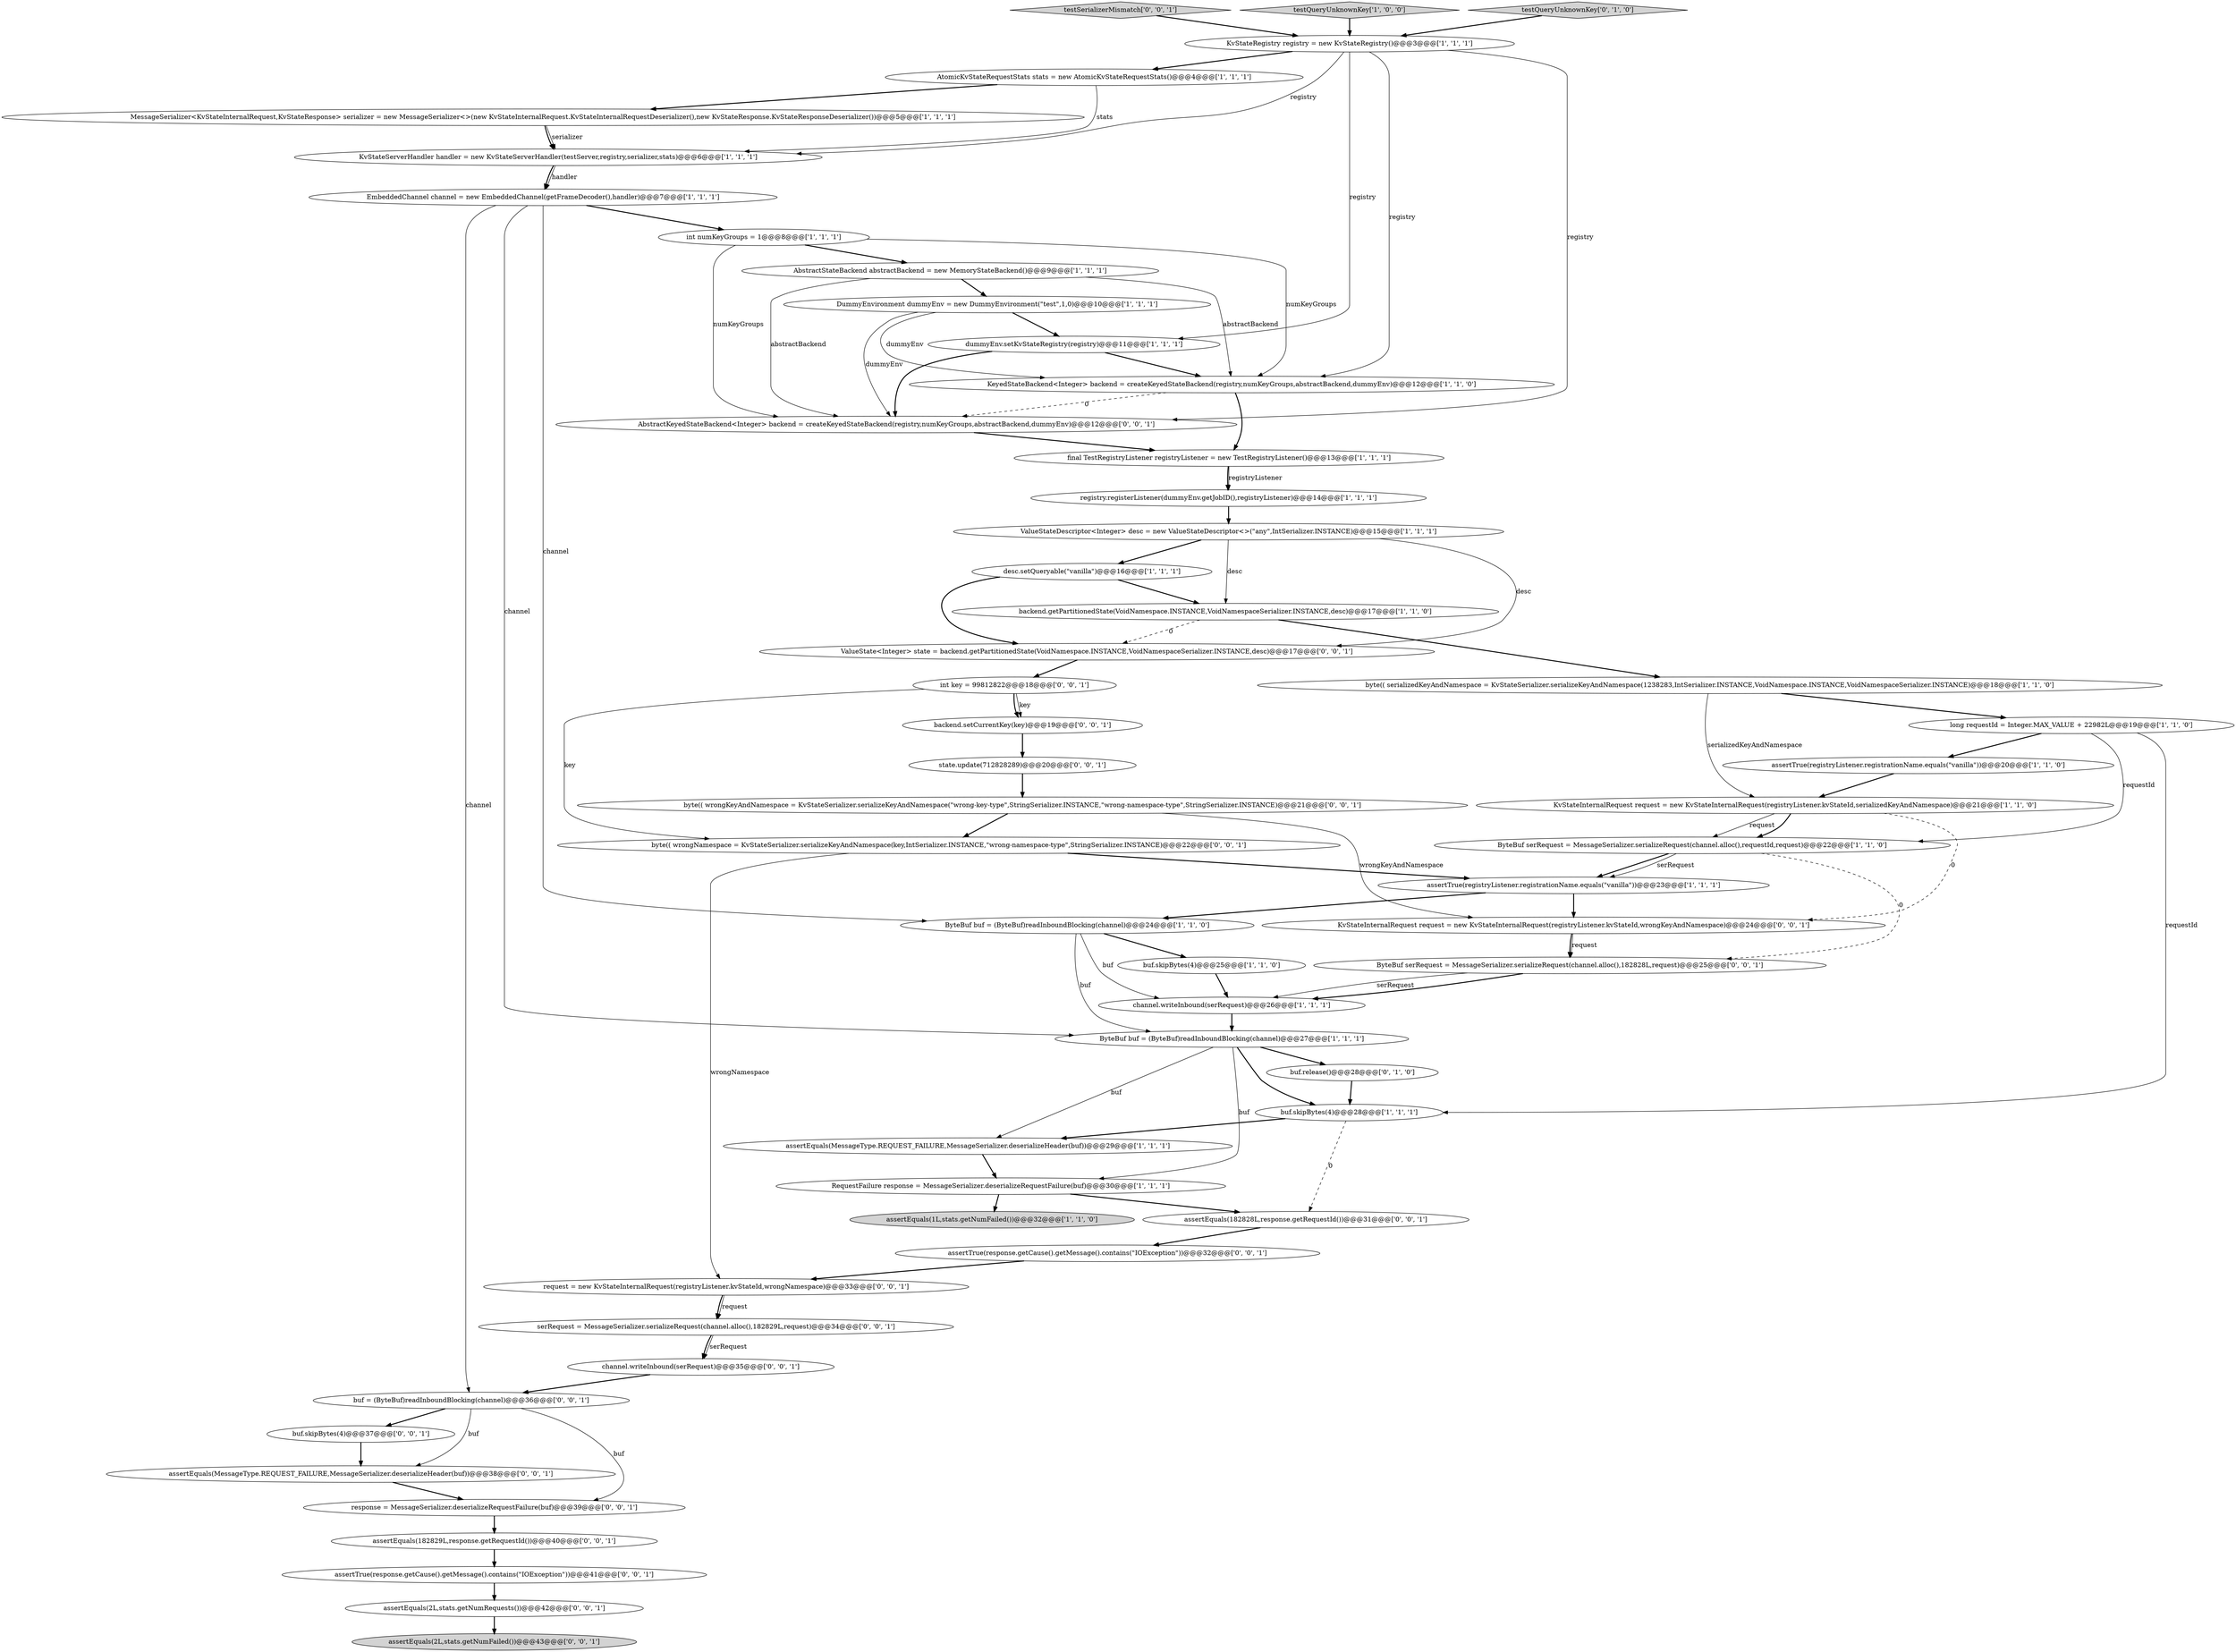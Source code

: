 digraph {
9 [style = filled, label = "ByteBuf serRequest = MessageSerializer.serializeRequest(channel.alloc(),requestId,request)@@@22@@@['1', '1', '0']", fillcolor = white, shape = ellipse image = "AAA0AAABBB1BBB"];
42 [style = filled, label = "assertTrue(response.getCause().getMessage().contains(\"IOException\"))@@@32@@@['0', '0', '1']", fillcolor = white, shape = ellipse image = "AAA0AAABBB3BBB"];
36 [style = filled, label = "ByteBuf serRequest = MessageSerializer.serializeRequest(channel.alloc(),182828L,request)@@@25@@@['0', '0', '1']", fillcolor = white, shape = ellipse image = "AAA0AAABBB3BBB"];
51 [style = filled, label = "backend.setCurrentKey(key)@@@19@@@['0', '0', '1']", fillcolor = white, shape = ellipse image = "AAA0AAABBB3BBB"];
44 [style = filled, label = "request = new KvStateInternalRequest(registryListener.kvStateId,wrongNamespace)@@@33@@@['0', '0', '1']", fillcolor = white, shape = ellipse image = "AAA0AAABBB3BBB"];
35 [style = filled, label = "buf = (ByteBuf)readInboundBlocking(channel)@@@36@@@['0', '0', '1']", fillcolor = white, shape = ellipse image = "AAA0AAABBB3BBB"];
4 [style = filled, label = "ByteBuf buf = (ByteBuf)readInboundBlocking(channel)@@@27@@@['1', '1', '1']", fillcolor = white, shape = ellipse image = "AAA0AAABBB1BBB"];
10 [style = filled, label = "KvStateRegistry registry = new KvStateRegistry()@@@3@@@['1', '1', '1']", fillcolor = white, shape = ellipse image = "AAA0AAABBB1BBB"];
7 [style = filled, label = "buf.skipBytes(4)@@@25@@@['1', '1', '0']", fillcolor = white, shape = ellipse image = "AAA0AAABBB1BBB"];
30 [style = filled, label = "buf.release()@@@28@@@['0', '1', '0']", fillcolor = white, shape = ellipse image = "AAA1AAABBB2BBB"];
49 [style = filled, label = "state.update(712828289)@@@20@@@['0', '0', '1']", fillcolor = white, shape = ellipse image = "AAA0AAABBB3BBB"];
0 [style = filled, label = "registry.registerListener(dummyEnv.getJobID(),registryListener)@@@14@@@['1', '1', '1']", fillcolor = white, shape = ellipse image = "AAA0AAABBB1BBB"];
47 [style = filled, label = "assertEquals(182828L,response.getRequestId())@@@31@@@['0', '0', '1']", fillcolor = white, shape = ellipse image = "AAA0AAABBB3BBB"];
5 [style = filled, label = "int numKeyGroups = 1@@@8@@@['1', '1', '1']", fillcolor = white, shape = ellipse image = "AAA0AAABBB1BBB"];
23 [style = filled, label = "MessageSerializer<KvStateInternalRequest,KvStateResponse> serializer = new MessageSerializer<>(new KvStateInternalRequest.KvStateInternalRequestDeserializer(),new KvStateResponse.KvStateResponseDeserializer())@@@5@@@['1', '1', '1']", fillcolor = white, shape = ellipse image = "AAA0AAABBB1BBB"];
16 [style = filled, label = "final TestRegistryListener registryListener = new TestRegistryListener()@@@13@@@['1', '1', '1']", fillcolor = white, shape = ellipse image = "AAA0AAABBB1BBB"];
40 [style = filled, label = "int key = 99812822@@@18@@@['0', '0', '1']", fillcolor = white, shape = ellipse image = "AAA0AAABBB3BBB"];
6 [style = filled, label = "DummyEnvironment dummyEnv = new DummyEnvironment(\"test\",1,0)@@@10@@@['1', '1', '1']", fillcolor = white, shape = ellipse image = "AAA0AAABBB1BBB"];
1 [style = filled, label = "byte(( serializedKeyAndNamespace = KvStateSerializer.serializeKeyAndNamespace(1238283,IntSerializer.INSTANCE,VoidNamespace.INSTANCE,VoidNamespaceSerializer.INSTANCE)@@@18@@@['1', '1', '0']", fillcolor = white, shape = ellipse image = "AAA0AAABBB1BBB"];
48 [style = filled, label = "testSerializerMismatch['0', '0', '1']", fillcolor = lightgray, shape = diamond image = "AAA0AAABBB3BBB"];
32 [style = filled, label = "serRequest = MessageSerializer.serializeRequest(channel.alloc(),182829L,request)@@@34@@@['0', '0', '1']", fillcolor = white, shape = ellipse image = "AAA0AAABBB3BBB"];
17 [style = filled, label = "long requestId = Integer.MAX_VALUE + 22982L@@@19@@@['1', '1', '0']", fillcolor = white, shape = ellipse image = "AAA0AAABBB1BBB"];
34 [style = filled, label = "assertTrue(response.getCause().getMessage().contains(\"IOException\"))@@@41@@@['0', '0', '1']", fillcolor = white, shape = ellipse image = "AAA0AAABBB3BBB"];
13 [style = filled, label = "AbstractStateBackend abstractBackend = new MemoryStateBackend()@@@9@@@['1', '1', '1']", fillcolor = white, shape = ellipse image = "AAA0AAABBB1BBB"];
50 [style = filled, label = "assertEquals(MessageType.REQUEST_FAILURE,MessageSerializer.deserializeHeader(buf))@@@38@@@['0', '0', '1']", fillcolor = white, shape = ellipse image = "AAA0AAABBB3BBB"];
20 [style = filled, label = "KvStateServerHandler handler = new KvStateServerHandler(testServer,registry,serializer,stats)@@@6@@@['1', '1', '1']", fillcolor = white, shape = ellipse image = "AAA0AAABBB1BBB"];
21 [style = filled, label = "desc.setQueryable(\"vanilla\")@@@16@@@['1', '1', '1']", fillcolor = white, shape = ellipse image = "AAA0AAABBB1BBB"];
15 [style = filled, label = "testQueryUnknownKey['1', '0', '0']", fillcolor = lightgray, shape = diamond image = "AAA0AAABBB1BBB"];
46 [style = filled, label = "AbstractKeyedStateBackend<Integer> backend = createKeyedStateBackend(registry,numKeyGroups,abstractBackend,dummyEnv)@@@12@@@['0', '0', '1']", fillcolor = white, shape = ellipse image = "AAA0AAABBB3BBB"];
25 [style = filled, label = "assertEquals(1L,stats.getNumFailed())@@@32@@@['1', '1', '0']", fillcolor = lightgray, shape = ellipse image = "AAA0AAABBB1BBB"];
41 [style = filled, label = "assertEquals(2L,stats.getNumFailed())@@@43@@@['0', '0', '1']", fillcolor = lightgray, shape = ellipse image = "AAA0AAABBB3BBB"];
26 [style = filled, label = "buf.skipBytes(4)@@@28@@@['1', '1', '1']", fillcolor = white, shape = ellipse image = "AAA0AAABBB1BBB"];
11 [style = filled, label = "dummyEnv.setKvStateRegistry(registry)@@@11@@@['1', '1', '1']", fillcolor = white, shape = ellipse image = "AAA0AAABBB1BBB"];
31 [style = filled, label = "testQueryUnknownKey['0', '1', '0']", fillcolor = lightgray, shape = diamond image = "AAA0AAABBB2BBB"];
22 [style = filled, label = "RequestFailure response = MessageSerializer.deserializeRequestFailure(buf)@@@30@@@['1', '1', '1']", fillcolor = white, shape = ellipse image = "AAA0AAABBB1BBB"];
54 [style = filled, label = "byte(( wrongKeyAndNamespace = KvStateSerializer.serializeKeyAndNamespace(\"wrong-key-type\",StringSerializer.INSTANCE,\"wrong-namespace-type\",StringSerializer.INSTANCE)@@@21@@@['0', '0', '1']", fillcolor = white, shape = ellipse image = "AAA0AAABBB3BBB"];
52 [style = filled, label = "assertEquals(182829L,response.getRequestId())@@@40@@@['0', '0', '1']", fillcolor = white, shape = ellipse image = "AAA0AAABBB3BBB"];
12 [style = filled, label = "ByteBuf buf = (ByteBuf)readInboundBlocking(channel)@@@24@@@['1', '1', '0']", fillcolor = white, shape = ellipse image = "AAA0AAABBB1BBB"];
33 [style = filled, label = "buf.skipBytes(4)@@@37@@@['0', '0', '1']", fillcolor = white, shape = ellipse image = "AAA0AAABBB3BBB"];
43 [style = filled, label = "ValueState<Integer> state = backend.getPartitionedState(VoidNamespace.INSTANCE,VoidNamespaceSerializer.INSTANCE,desc)@@@17@@@['0', '0', '1']", fillcolor = white, shape = ellipse image = "AAA0AAABBB3BBB"];
3 [style = filled, label = "assertTrue(registryListener.registrationName.equals(\"vanilla\"))@@@20@@@['1', '1', '0']", fillcolor = white, shape = ellipse image = "AAA0AAABBB1BBB"];
8 [style = filled, label = "AtomicKvStateRequestStats stats = new AtomicKvStateRequestStats()@@@4@@@['1', '1', '1']", fillcolor = white, shape = ellipse image = "AAA0AAABBB1BBB"];
53 [style = filled, label = "assertEquals(2L,stats.getNumRequests())@@@42@@@['0', '0', '1']", fillcolor = white, shape = ellipse image = "AAA0AAABBB3BBB"];
14 [style = filled, label = "assertTrue(registryListener.registrationName.equals(\"vanilla\"))@@@23@@@['1', '1', '1']", fillcolor = white, shape = ellipse image = "AAA0AAABBB1BBB"];
2 [style = filled, label = "backend.getPartitionedState(VoidNamespace.INSTANCE,VoidNamespaceSerializer.INSTANCE,desc)@@@17@@@['1', '1', '0']", fillcolor = white, shape = ellipse image = "AAA0AAABBB1BBB"];
29 [style = filled, label = "channel.writeInbound(serRequest)@@@26@@@['1', '1', '1']", fillcolor = white, shape = ellipse image = "AAA0AAABBB1BBB"];
45 [style = filled, label = "byte(( wrongNamespace = KvStateSerializer.serializeKeyAndNamespace(key,IntSerializer.INSTANCE,\"wrong-namespace-type\",StringSerializer.INSTANCE)@@@22@@@['0', '0', '1']", fillcolor = white, shape = ellipse image = "AAA0AAABBB3BBB"];
28 [style = filled, label = "ValueStateDescriptor<Integer> desc = new ValueStateDescriptor<>(\"any\",IntSerializer.INSTANCE)@@@15@@@['1', '1', '1']", fillcolor = white, shape = ellipse image = "AAA0AAABBB1BBB"];
37 [style = filled, label = "KvStateInternalRequest request = new KvStateInternalRequest(registryListener.kvStateId,wrongKeyAndNamespace)@@@24@@@['0', '0', '1']", fillcolor = white, shape = ellipse image = "AAA0AAABBB3BBB"];
18 [style = filled, label = "KvStateInternalRequest request = new KvStateInternalRequest(registryListener.kvStateId,serializedKeyAndNamespace)@@@21@@@['1', '1', '0']", fillcolor = white, shape = ellipse image = "AAA0AAABBB1BBB"];
27 [style = filled, label = "KeyedStateBackend<Integer> backend = createKeyedStateBackend(registry,numKeyGroups,abstractBackend,dummyEnv)@@@12@@@['1', '1', '0']", fillcolor = white, shape = ellipse image = "AAA0AAABBB1BBB"];
38 [style = filled, label = "channel.writeInbound(serRequest)@@@35@@@['0', '0', '1']", fillcolor = white, shape = ellipse image = "AAA0AAABBB3BBB"];
24 [style = filled, label = "assertEquals(MessageType.REQUEST_FAILURE,MessageSerializer.deserializeHeader(buf))@@@29@@@['1', '1', '1']", fillcolor = white, shape = ellipse image = "AAA0AAABBB1BBB"];
19 [style = filled, label = "EmbeddedChannel channel = new EmbeddedChannel(getFrameDecoder(),handler)@@@7@@@['1', '1', '1']", fillcolor = white, shape = ellipse image = "AAA0AAABBB1BBB"];
39 [style = filled, label = "response = MessageSerializer.deserializeRequestFailure(buf)@@@39@@@['0', '0', '1']", fillcolor = white, shape = ellipse image = "AAA0AAABBB3BBB"];
28->21 [style = bold, label=""];
35->33 [style = bold, label=""];
11->46 [style = bold, label=""];
4->26 [style = bold, label=""];
13->6 [style = bold, label=""];
16->0 [style = bold, label=""];
17->3 [style = bold, label=""];
5->13 [style = bold, label=""];
54->45 [style = bold, label=""];
11->27 [style = bold, label=""];
4->24 [style = solid, label="buf"];
5->27 [style = solid, label="numKeyGroups"];
21->43 [style = bold, label=""];
2->1 [style = bold, label=""];
17->9 [style = solid, label="requestId"];
1->17 [style = bold, label=""];
7->29 [style = bold, label=""];
19->12 [style = solid, label="channel"];
38->35 [style = bold, label=""];
9->14 [style = bold, label=""];
51->49 [style = bold, label=""];
50->39 [style = bold, label=""];
42->44 [style = bold, label=""];
40->45 [style = solid, label="key"];
12->4 [style = solid, label="buf"];
26->24 [style = bold, label=""];
45->44 [style = solid, label="wrongNamespace"];
30->26 [style = bold, label=""];
32->38 [style = bold, label=""];
23->20 [style = solid, label="serializer"];
39->52 [style = bold, label=""];
17->26 [style = solid, label="requestId"];
40->51 [style = bold, label=""];
19->5 [style = bold, label=""];
13->27 [style = solid, label="abstractBackend"];
6->11 [style = bold, label=""];
8->23 [style = bold, label=""];
35->39 [style = solid, label="buf"];
3->18 [style = bold, label=""];
34->53 [style = bold, label=""];
49->54 [style = bold, label=""];
46->16 [style = bold, label=""];
16->0 [style = solid, label="registryListener"];
5->46 [style = solid, label="numKeyGroups"];
28->43 [style = solid, label="desc"];
22->25 [style = bold, label=""];
37->36 [style = solid, label="request"];
40->51 [style = solid, label="key"];
8->20 [style = solid, label="stats"];
1->18 [style = solid, label="serializedKeyAndNamespace"];
45->14 [style = bold, label=""];
19->4 [style = solid, label="channel"];
54->37 [style = solid, label="wrongKeyAndNamespace"];
10->11 [style = solid, label="registry"];
13->46 [style = solid, label="abstractBackend"];
32->38 [style = solid, label="serRequest"];
18->9 [style = solid, label="request"];
10->8 [style = bold, label=""];
27->46 [style = dashed, label="0"];
10->20 [style = solid, label="registry"];
14->12 [style = bold, label=""];
28->2 [style = solid, label="desc"];
19->35 [style = solid, label="channel"];
20->19 [style = bold, label=""];
22->47 [style = bold, label=""];
18->9 [style = bold, label=""];
26->47 [style = dashed, label="0"];
12->29 [style = solid, label="buf"];
35->50 [style = solid, label="buf"];
33->50 [style = bold, label=""];
23->20 [style = bold, label=""];
36->29 [style = solid, label="serRequest"];
43->40 [style = bold, label=""];
53->41 [style = bold, label=""];
15->10 [style = bold, label=""];
47->42 [style = bold, label=""];
12->7 [style = bold, label=""];
48->10 [style = bold, label=""];
6->27 [style = solid, label="dummyEnv"];
31->10 [style = bold, label=""];
10->27 [style = solid, label="registry"];
36->29 [style = bold, label=""];
20->19 [style = solid, label="handler"];
4->22 [style = solid, label="buf"];
14->37 [style = bold, label=""];
29->4 [style = bold, label=""];
44->32 [style = bold, label=""];
6->46 [style = solid, label="dummyEnv"];
10->46 [style = solid, label="registry"];
27->16 [style = bold, label=""];
21->2 [style = bold, label=""];
24->22 [style = bold, label=""];
2->43 [style = dashed, label="0"];
37->36 [style = bold, label=""];
18->37 [style = dashed, label="0"];
9->36 [style = dashed, label="0"];
44->32 [style = solid, label="request"];
9->14 [style = solid, label="serRequest"];
0->28 [style = bold, label=""];
52->34 [style = bold, label=""];
4->30 [style = bold, label=""];
}
